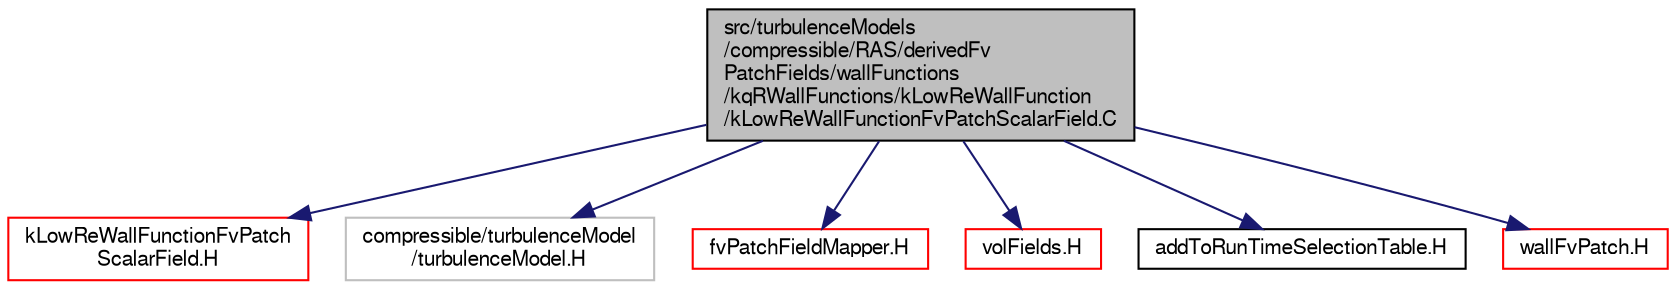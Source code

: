 digraph "src/turbulenceModels/compressible/RAS/derivedFvPatchFields/wallFunctions/kqRWallFunctions/kLowReWallFunction/kLowReWallFunctionFvPatchScalarField.C"
{
  bgcolor="transparent";
  edge [fontname="FreeSans",fontsize="10",labelfontname="FreeSans",labelfontsize="10"];
  node [fontname="FreeSans",fontsize="10",shape=record];
  Node0 [label="src/turbulenceModels\l/compressible/RAS/derivedFv\lPatchFields/wallFunctions\l/kqRWallFunctions/kLowReWallFunction\l/kLowReWallFunctionFvPatchScalarField.C",height=0.2,width=0.4,color="black", fillcolor="grey75", style="filled", fontcolor="black"];
  Node0 -> Node1 [color="midnightblue",fontsize="10",style="solid",fontname="FreeSans"];
  Node1 [label="kLowReWallFunctionFvPatch\lScalarField.H",height=0.2,width=0.4,color="red",URL="$a40040.html"];
  Node0 -> Node189 [color="midnightblue",fontsize="10",style="solid",fontname="FreeSans"];
  Node189 [label="compressible/turbulenceModel\l/turbulenceModel.H",height=0.2,width=0.4,color="grey75"];
  Node0 -> Node190 [color="midnightblue",fontsize="10",style="solid",fontname="FreeSans"];
  Node190 [label="fvPatchFieldMapper.H",height=0.2,width=0.4,color="red",URL="$a02468.html"];
  Node0 -> Node191 [color="midnightblue",fontsize="10",style="solid",fontname="FreeSans"];
  Node191 [label="volFields.H",height=0.2,width=0.4,color="red",URL="$a02750.html"];
  Node0 -> Node304 [color="midnightblue",fontsize="10",style="solid",fontname="FreeSans"];
  Node304 [label="addToRunTimeSelectionTable.H",height=0.2,width=0.4,color="black",URL="$a09263.html",tooltip="Macros for easy insertion into run-time selection tables. "];
  Node0 -> Node305 [color="midnightblue",fontsize="10",style="solid",fontname="FreeSans"];
  Node305 [label="wallFvPatch.H",height=0.2,width=0.4,color="red",URL="$a03680.html"];
}
